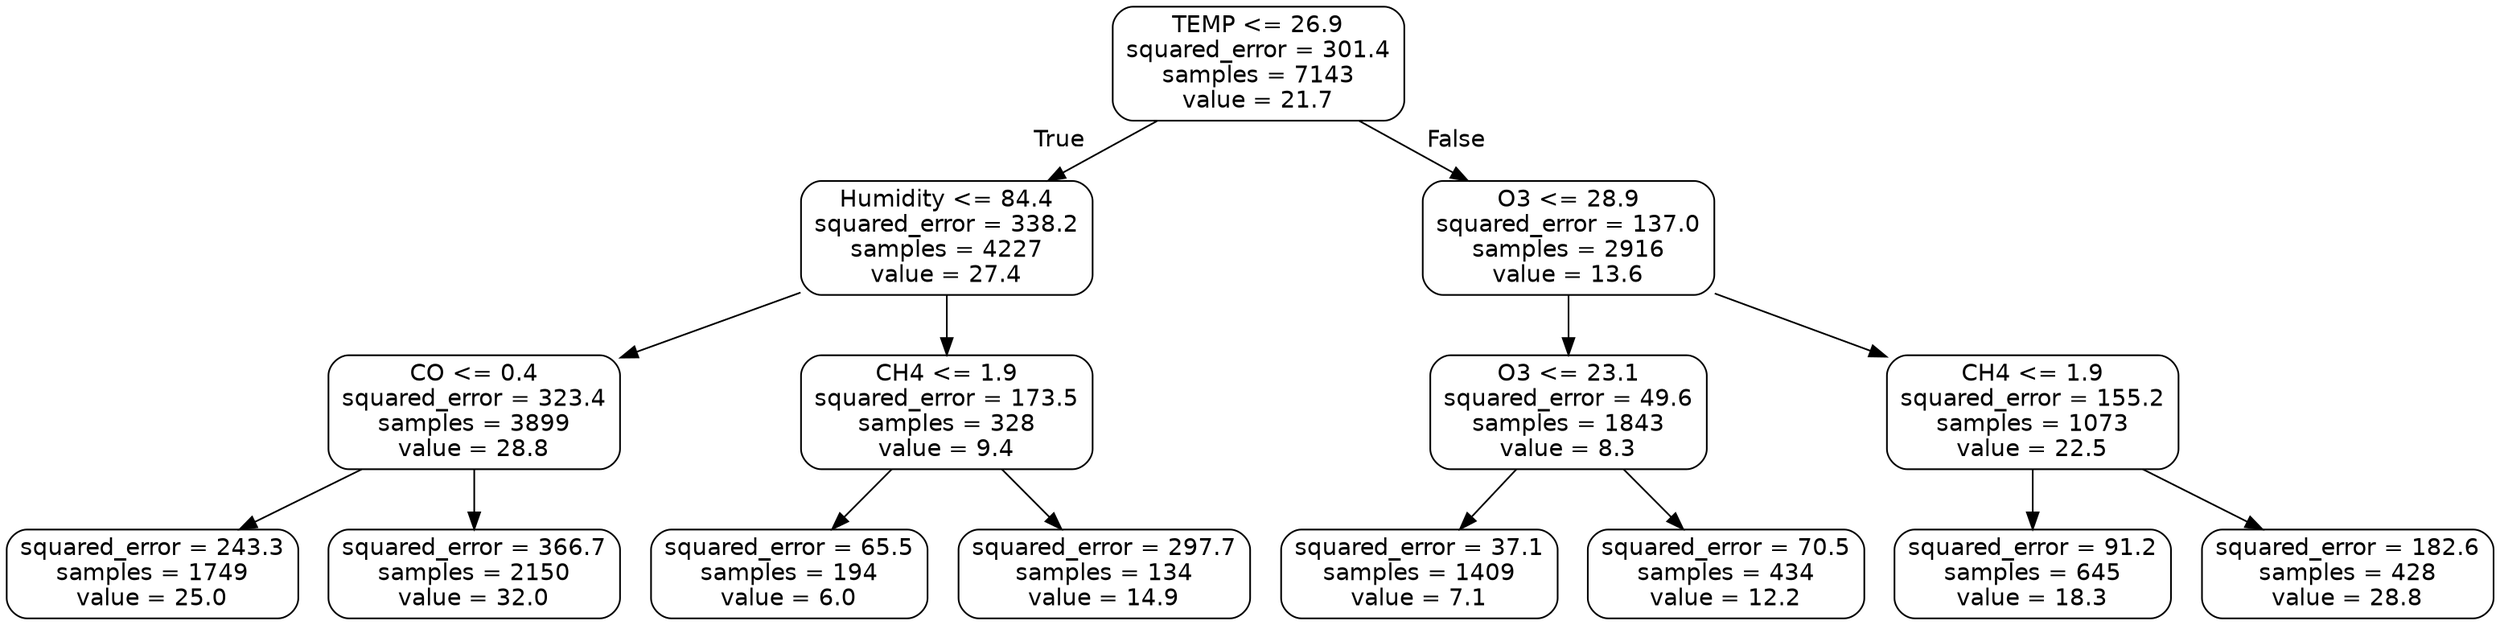 digraph Tree {
node [shape=box, style="rounded", color="black", fontname="helvetica"] ;
edge [fontname="helvetica"] ;
0 [label="TEMP <= 26.9\nsquared_error = 301.4\nsamples = 7143\nvalue = 21.7"] ;
1 [label="Humidity <= 84.4\nsquared_error = 338.2\nsamples = 4227\nvalue = 27.4"] ;
0 -> 1 [labeldistance=2.5, labelangle=45, headlabel="True"] ;
2 [label="CO <= 0.4\nsquared_error = 323.4\nsamples = 3899\nvalue = 28.8"] ;
1 -> 2 ;
3 [label="squared_error = 243.3\nsamples = 1749\nvalue = 25.0"] ;
2 -> 3 ;
4 [label="squared_error = 366.7\nsamples = 2150\nvalue = 32.0"] ;
2 -> 4 ;
5 [label="CH4 <= 1.9\nsquared_error = 173.5\nsamples = 328\nvalue = 9.4"] ;
1 -> 5 ;
6 [label="squared_error = 65.5\nsamples = 194\nvalue = 6.0"] ;
5 -> 6 ;
7 [label="squared_error = 297.7\nsamples = 134\nvalue = 14.9"] ;
5 -> 7 ;
8 [label="O3 <= 28.9\nsquared_error = 137.0\nsamples = 2916\nvalue = 13.6"] ;
0 -> 8 [labeldistance=2.5, labelangle=-45, headlabel="False"] ;
9 [label="O3 <= 23.1\nsquared_error = 49.6\nsamples = 1843\nvalue = 8.3"] ;
8 -> 9 ;
10 [label="squared_error = 37.1\nsamples = 1409\nvalue = 7.1"] ;
9 -> 10 ;
11 [label="squared_error = 70.5\nsamples = 434\nvalue = 12.2"] ;
9 -> 11 ;
12 [label="CH4 <= 1.9\nsquared_error = 155.2\nsamples = 1073\nvalue = 22.5"] ;
8 -> 12 ;
13 [label="squared_error = 91.2\nsamples = 645\nvalue = 18.3"] ;
12 -> 13 ;
14 [label="squared_error = 182.6\nsamples = 428\nvalue = 28.8"] ;
12 -> 14 ;
}